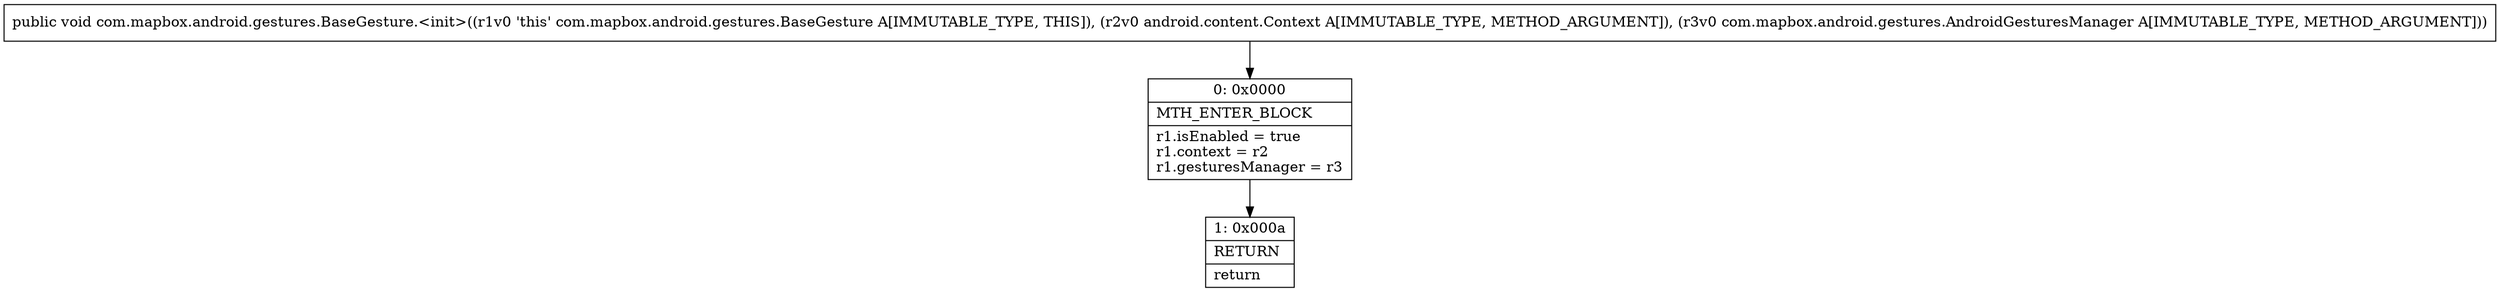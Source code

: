digraph "CFG forcom.mapbox.android.gestures.BaseGesture.\<init\>(Landroid\/content\/Context;Lcom\/mapbox\/android\/gestures\/AndroidGesturesManager;)V" {
Node_0 [shape=record,label="{0\:\ 0x0000|MTH_ENTER_BLOCK\l|r1.isEnabled = true\lr1.context = r2\lr1.gesturesManager = r3\l}"];
Node_1 [shape=record,label="{1\:\ 0x000a|RETURN\l|return\l}"];
MethodNode[shape=record,label="{public void com.mapbox.android.gestures.BaseGesture.\<init\>((r1v0 'this' com.mapbox.android.gestures.BaseGesture A[IMMUTABLE_TYPE, THIS]), (r2v0 android.content.Context A[IMMUTABLE_TYPE, METHOD_ARGUMENT]), (r3v0 com.mapbox.android.gestures.AndroidGesturesManager A[IMMUTABLE_TYPE, METHOD_ARGUMENT])) }"];
MethodNode -> Node_0;
Node_0 -> Node_1;
}

